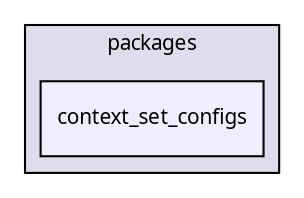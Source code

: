 digraph "packages/gui/packages/context_set/packages/context_set_configs/" {
  compound=true
  node [ fontsize="10", fontname="FreeSans.ttf"];
  edge [ labelfontsize="10", labelfontname="FreeSans.ttf"];
  subgraph clusterdir_751b0c2ff897e77ddff87f0cc4c3f774 {
    graph [ bgcolor="#ddddee", pencolor="black", label="packages" fontname="FreeSans.ttf", fontsize="10", URL="dir_751b0c2ff897e77ddff87f0cc4c3f774.html"]
  dir_8d9abba760bc550542ad523e81f8f3d7 [shape=box, label="context_set_configs", style="filled", fillcolor="#eeeeff", pencolor="black", URL="dir_8d9abba760bc550542ad523e81f8f3d7.html"];
  }
}
